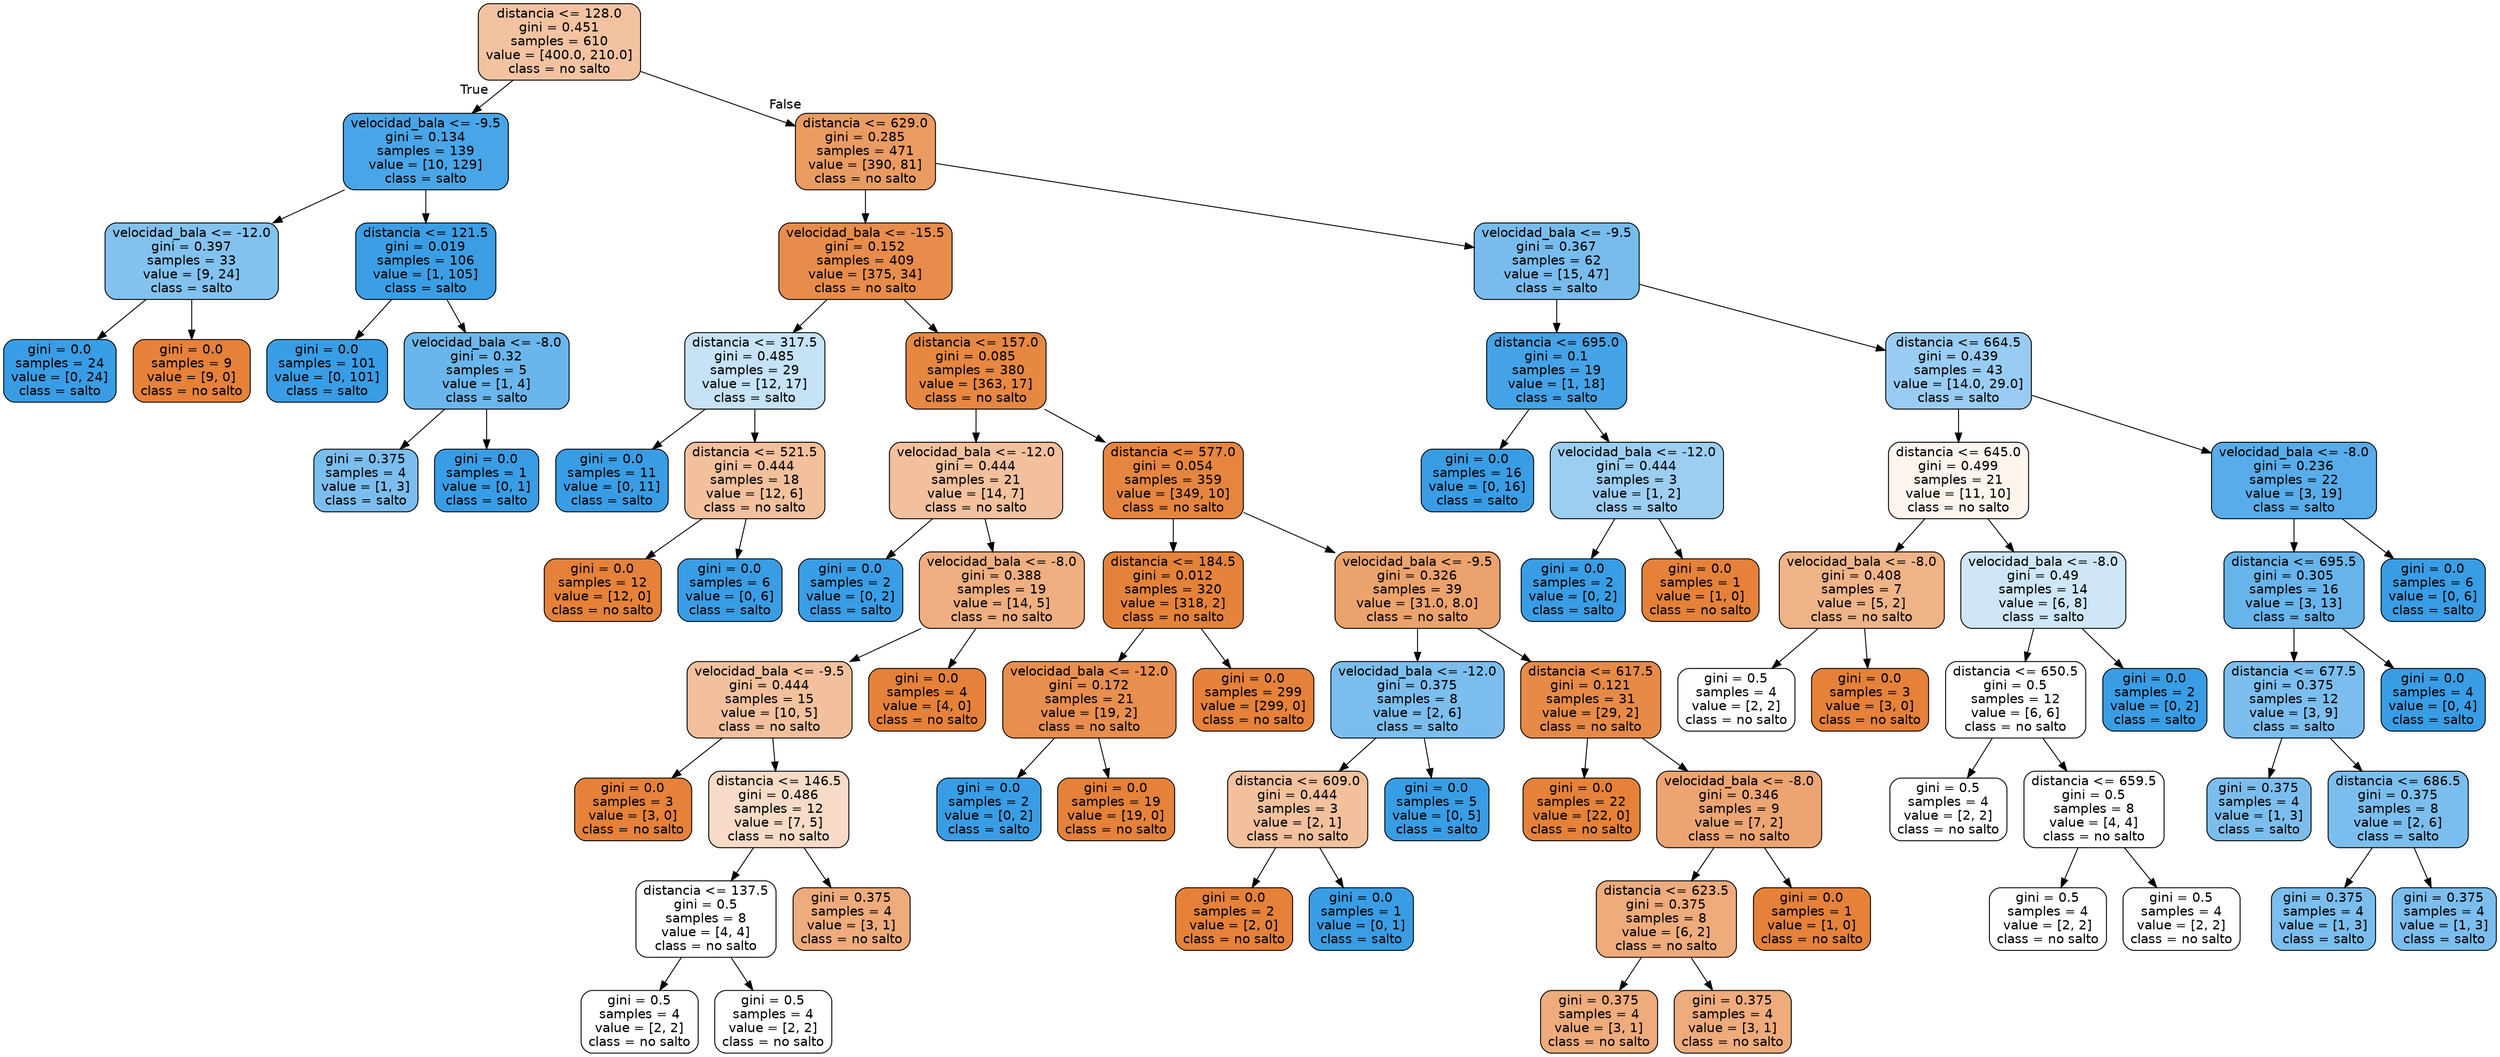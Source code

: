 digraph Tree {
node [shape=box, style="filled, rounded", color="black", fontname="helvetica"] ;
edge [fontname="helvetica"] ;
0 [label="distancia <= 128.0\ngini = 0.451\nsamples = 610\nvalue = [400.0, 210.0]\nclass = no salto", fillcolor="#f3c3a1"] ;
1 [label="velocidad_bala <= -9.5\ngini = 0.134\nsamples = 139\nvalue = [10, 129]\nclass = salto", fillcolor="#48a5e7"] ;
0 -> 1 [labeldistance=2.5, labelangle=45, headlabel="True"] ;
2 [label="velocidad_bala <= -12.0\ngini = 0.397\nsamples = 33\nvalue = [9, 24]\nclass = salto", fillcolor="#83c2ef"] ;
1 -> 2 ;
3 [label="gini = 0.0\nsamples = 24\nvalue = [0, 24]\nclass = salto", fillcolor="#399de5"] ;
2 -> 3 ;
4 [label="gini = 0.0\nsamples = 9\nvalue = [9, 0]\nclass = no salto", fillcolor="#e58139"] ;
2 -> 4 ;
5 [label="distancia <= 121.5\ngini = 0.019\nsamples = 106\nvalue = [1, 105]\nclass = salto", fillcolor="#3b9ee5"] ;
1 -> 5 ;
6 [label="gini = 0.0\nsamples = 101\nvalue = [0, 101]\nclass = salto", fillcolor="#399de5"] ;
5 -> 6 ;
7 [label="velocidad_bala <= -8.0\ngini = 0.32\nsamples = 5\nvalue = [1, 4]\nclass = salto", fillcolor="#6ab6ec"] ;
5 -> 7 ;
8 [label="gini = 0.375\nsamples = 4\nvalue = [1, 3]\nclass = salto", fillcolor="#7bbeee"] ;
7 -> 8 ;
9 [label="gini = 0.0\nsamples = 1\nvalue = [0, 1]\nclass = salto", fillcolor="#399de5"] ;
7 -> 9 ;
10 [label="distancia <= 629.0\ngini = 0.285\nsamples = 471\nvalue = [390, 81]\nclass = no salto", fillcolor="#ea9b62"] ;
0 -> 10 [labeldistance=2.5, labelangle=-45, headlabel="False"] ;
11 [label="velocidad_bala <= -15.5\ngini = 0.152\nsamples = 409\nvalue = [375, 34]\nclass = no salto", fillcolor="#e78c4b"] ;
10 -> 11 ;
12 [label="distancia <= 317.5\ngini = 0.485\nsamples = 29\nvalue = [12, 17]\nclass = salto", fillcolor="#c5e2f7"] ;
11 -> 12 ;
13 [label="gini = 0.0\nsamples = 11\nvalue = [0, 11]\nclass = salto", fillcolor="#399de5"] ;
12 -> 13 ;
14 [label="distancia <= 521.5\ngini = 0.444\nsamples = 18\nvalue = [12, 6]\nclass = no salto", fillcolor="#f2c09c"] ;
12 -> 14 ;
15 [label="gini = 0.0\nsamples = 12\nvalue = [12, 0]\nclass = no salto", fillcolor="#e58139"] ;
14 -> 15 ;
16 [label="gini = 0.0\nsamples = 6\nvalue = [0, 6]\nclass = salto", fillcolor="#399de5"] ;
14 -> 16 ;
17 [label="distancia <= 157.0\ngini = 0.085\nsamples = 380\nvalue = [363, 17]\nclass = no salto", fillcolor="#e68742"] ;
11 -> 17 ;
18 [label="velocidad_bala <= -12.0\ngini = 0.444\nsamples = 21\nvalue = [14, 7]\nclass = no salto", fillcolor="#f2c09c"] ;
17 -> 18 ;
19 [label="gini = 0.0\nsamples = 2\nvalue = [0, 2]\nclass = salto", fillcolor="#399de5"] ;
18 -> 19 ;
20 [label="velocidad_bala <= -8.0\ngini = 0.388\nsamples = 19\nvalue = [14, 5]\nclass = no salto", fillcolor="#eeae80"] ;
18 -> 20 ;
21 [label="velocidad_bala <= -9.5\ngini = 0.444\nsamples = 15\nvalue = [10, 5]\nclass = no salto", fillcolor="#f2c09c"] ;
20 -> 21 ;
22 [label="gini = 0.0\nsamples = 3\nvalue = [3, 0]\nclass = no salto", fillcolor="#e58139"] ;
21 -> 22 ;
23 [label="distancia <= 146.5\ngini = 0.486\nsamples = 12\nvalue = [7, 5]\nclass = no salto", fillcolor="#f8dbc6"] ;
21 -> 23 ;
24 [label="distancia <= 137.5\ngini = 0.5\nsamples = 8\nvalue = [4, 4]\nclass = no salto", fillcolor="#ffffff"] ;
23 -> 24 ;
25 [label="gini = 0.5\nsamples = 4\nvalue = [2, 2]\nclass = no salto", fillcolor="#ffffff"] ;
24 -> 25 ;
26 [label="gini = 0.5\nsamples = 4\nvalue = [2, 2]\nclass = no salto", fillcolor="#ffffff"] ;
24 -> 26 ;
27 [label="gini = 0.375\nsamples = 4\nvalue = [3, 1]\nclass = no salto", fillcolor="#eeab7b"] ;
23 -> 27 ;
28 [label="gini = 0.0\nsamples = 4\nvalue = [4, 0]\nclass = no salto", fillcolor="#e58139"] ;
20 -> 28 ;
29 [label="distancia <= 577.0\ngini = 0.054\nsamples = 359\nvalue = [349, 10]\nclass = no salto", fillcolor="#e6853f"] ;
17 -> 29 ;
30 [label="distancia <= 184.5\ngini = 0.012\nsamples = 320\nvalue = [318, 2]\nclass = no salto", fillcolor="#e5823a"] ;
29 -> 30 ;
31 [label="velocidad_bala <= -12.0\ngini = 0.172\nsamples = 21\nvalue = [19, 2]\nclass = no salto", fillcolor="#e88e4e"] ;
30 -> 31 ;
32 [label="gini = 0.0\nsamples = 2\nvalue = [0, 2]\nclass = salto", fillcolor="#399de5"] ;
31 -> 32 ;
33 [label="gini = 0.0\nsamples = 19\nvalue = [19, 0]\nclass = no salto", fillcolor="#e58139"] ;
31 -> 33 ;
34 [label="gini = 0.0\nsamples = 299\nvalue = [299, 0]\nclass = no salto", fillcolor="#e58139"] ;
30 -> 34 ;
35 [label="velocidad_bala <= -9.5\ngini = 0.326\nsamples = 39\nvalue = [31.0, 8.0]\nclass = no salto", fillcolor="#eca26c"] ;
29 -> 35 ;
36 [label="velocidad_bala <= -12.0\ngini = 0.375\nsamples = 8\nvalue = [2, 6]\nclass = salto", fillcolor="#7bbeee"] ;
35 -> 36 ;
37 [label="distancia <= 609.0\ngini = 0.444\nsamples = 3\nvalue = [2, 1]\nclass = no salto", fillcolor="#f2c09c"] ;
36 -> 37 ;
38 [label="gini = 0.0\nsamples = 2\nvalue = [2, 0]\nclass = no salto", fillcolor="#e58139"] ;
37 -> 38 ;
39 [label="gini = 0.0\nsamples = 1\nvalue = [0, 1]\nclass = salto", fillcolor="#399de5"] ;
37 -> 39 ;
40 [label="gini = 0.0\nsamples = 5\nvalue = [0, 5]\nclass = salto", fillcolor="#399de5"] ;
36 -> 40 ;
41 [label="distancia <= 617.5\ngini = 0.121\nsamples = 31\nvalue = [29, 2]\nclass = no salto", fillcolor="#e78a47"] ;
35 -> 41 ;
42 [label="gini = 0.0\nsamples = 22\nvalue = [22, 0]\nclass = no salto", fillcolor="#e58139"] ;
41 -> 42 ;
43 [label="velocidad_bala <= -8.0\ngini = 0.346\nsamples = 9\nvalue = [7, 2]\nclass = no salto", fillcolor="#eca572"] ;
41 -> 43 ;
44 [label="distancia <= 623.5\ngini = 0.375\nsamples = 8\nvalue = [6, 2]\nclass = no salto", fillcolor="#eeab7b"] ;
43 -> 44 ;
45 [label="gini = 0.375\nsamples = 4\nvalue = [3, 1]\nclass = no salto", fillcolor="#eeab7b"] ;
44 -> 45 ;
46 [label="gini = 0.375\nsamples = 4\nvalue = [3, 1]\nclass = no salto", fillcolor="#eeab7b"] ;
44 -> 46 ;
47 [label="gini = 0.0\nsamples = 1\nvalue = [1, 0]\nclass = no salto", fillcolor="#e58139"] ;
43 -> 47 ;
48 [label="velocidad_bala <= -9.5\ngini = 0.367\nsamples = 62\nvalue = [15, 47]\nclass = salto", fillcolor="#78bced"] ;
10 -> 48 ;
49 [label="distancia <= 695.0\ngini = 0.1\nsamples = 19\nvalue = [1, 18]\nclass = salto", fillcolor="#44a2e6"] ;
48 -> 49 ;
50 [label="gini = 0.0\nsamples = 16\nvalue = [0, 16]\nclass = salto", fillcolor="#399de5"] ;
49 -> 50 ;
51 [label="velocidad_bala <= -12.0\ngini = 0.444\nsamples = 3\nvalue = [1, 2]\nclass = salto", fillcolor="#9ccef2"] ;
49 -> 51 ;
52 [label="gini = 0.0\nsamples = 2\nvalue = [0, 2]\nclass = salto", fillcolor="#399de5"] ;
51 -> 52 ;
53 [label="gini = 0.0\nsamples = 1\nvalue = [1, 0]\nclass = no salto", fillcolor="#e58139"] ;
51 -> 53 ;
54 [label="distancia <= 664.5\ngini = 0.439\nsamples = 43\nvalue = [14.0, 29.0]\nclass = salto", fillcolor="#99ccf2"] ;
48 -> 54 ;
55 [label="distancia <= 645.0\ngini = 0.499\nsamples = 21\nvalue = [11, 10]\nclass = no salto", fillcolor="#fdf4ed"] ;
54 -> 55 ;
56 [label="velocidad_bala <= -8.0\ngini = 0.408\nsamples = 7\nvalue = [5, 2]\nclass = no salto", fillcolor="#efb388"] ;
55 -> 56 ;
57 [label="gini = 0.5\nsamples = 4\nvalue = [2, 2]\nclass = no salto", fillcolor="#ffffff"] ;
56 -> 57 ;
58 [label="gini = 0.0\nsamples = 3\nvalue = [3, 0]\nclass = no salto", fillcolor="#e58139"] ;
56 -> 58 ;
59 [label="velocidad_bala <= -8.0\ngini = 0.49\nsamples = 14\nvalue = [6, 8]\nclass = salto", fillcolor="#cee6f8"] ;
55 -> 59 ;
60 [label="distancia <= 650.5\ngini = 0.5\nsamples = 12\nvalue = [6, 6]\nclass = no salto", fillcolor="#ffffff"] ;
59 -> 60 ;
61 [label="gini = 0.5\nsamples = 4\nvalue = [2, 2]\nclass = no salto", fillcolor="#ffffff"] ;
60 -> 61 ;
62 [label="distancia <= 659.5\ngini = 0.5\nsamples = 8\nvalue = [4, 4]\nclass = no salto", fillcolor="#ffffff"] ;
60 -> 62 ;
63 [label="gini = 0.5\nsamples = 4\nvalue = [2, 2]\nclass = no salto", fillcolor="#ffffff"] ;
62 -> 63 ;
64 [label="gini = 0.5\nsamples = 4\nvalue = [2, 2]\nclass = no salto", fillcolor="#ffffff"] ;
62 -> 64 ;
65 [label="gini = 0.0\nsamples = 2\nvalue = [0, 2]\nclass = salto", fillcolor="#399de5"] ;
59 -> 65 ;
66 [label="velocidad_bala <= -8.0\ngini = 0.236\nsamples = 22\nvalue = [3, 19]\nclass = salto", fillcolor="#58ace9"] ;
54 -> 66 ;
67 [label="distancia <= 695.5\ngini = 0.305\nsamples = 16\nvalue = [3, 13]\nclass = salto", fillcolor="#67b4eb"] ;
66 -> 67 ;
68 [label="distancia <= 677.5\ngini = 0.375\nsamples = 12\nvalue = [3, 9]\nclass = salto", fillcolor="#7bbeee"] ;
67 -> 68 ;
69 [label="gini = 0.375\nsamples = 4\nvalue = [1, 3]\nclass = salto", fillcolor="#7bbeee"] ;
68 -> 69 ;
70 [label="distancia <= 686.5\ngini = 0.375\nsamples = 8\nvalue = [2, 6]\nclass = salto", fillcolor="#7bbeee"] ;
68 -> 70 ;
71 [label="gini = 0.375\nsamples = 4\nvalue = [1, 3]\nclass = salto", fillcolor="#7bbeee"] ;
70 -> 71 ;
72 [label="gini = 0.375\nsamples = 4\nvalue = [1, 3]\nclass = salto", fillcolor="#7bbeee"] ;
70 -> 72 ;
73 [label="gini = 0.0\nsamples = 4\nvalue = [0, 4]\nclass = salto", fillcolor="#399de5"] ;
67 -> 73 ;
74 [label="gini = 0.0\nsamples = 6\nvalue = [0, 6]\nclass = salto", fillcolor="#399de5"] ;
66 -> 74 ;
}
